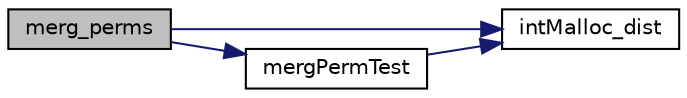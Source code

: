 digraph "merg_perms"
{
 // LATEX_PDF_SIZE
  edge [fontname="Helvetica",fontsize="10",labelfontname="Helvetica",labelfontsize="10"];
  node [fontname="Helvetica",fontsize="10",shape=record];
  rankdir="LR";
  Node1 [label="merg_perms",height=0.2,width=0.4,color="black", fillcolor="grey75", style="filled", fontcolor="black",tooltip=" "];
  Node1 -> Node2 [color="midnightblue",fontsize="10",style="solid",fontname="Helvetica"];
  Node2 [label="intMalloc_dist",height=0.2,width=0.4,color="black", fillcolor="white", style="filled",URL="$memory_8c.html#a2c2df35072e313373438cccdb98b885c",tooltip=" "];
  Node1 -> Node3 [color="midnightblue",fontsize="10",style="solid",fontname="Helvetica"];
  Node3 [label="mergPermTest",height=0.2,width=0.4,color="black", fillcolor="white", style="filled",URL="$supernodal__etree_8c.html#a27e46c1a9ebcf11430abb173ce5c3e8b",tooltip=" "];
  Node3 -> Node2 [color="midnightblue",fontsize="10",style="solid",fontname="Helvetica"];
}
